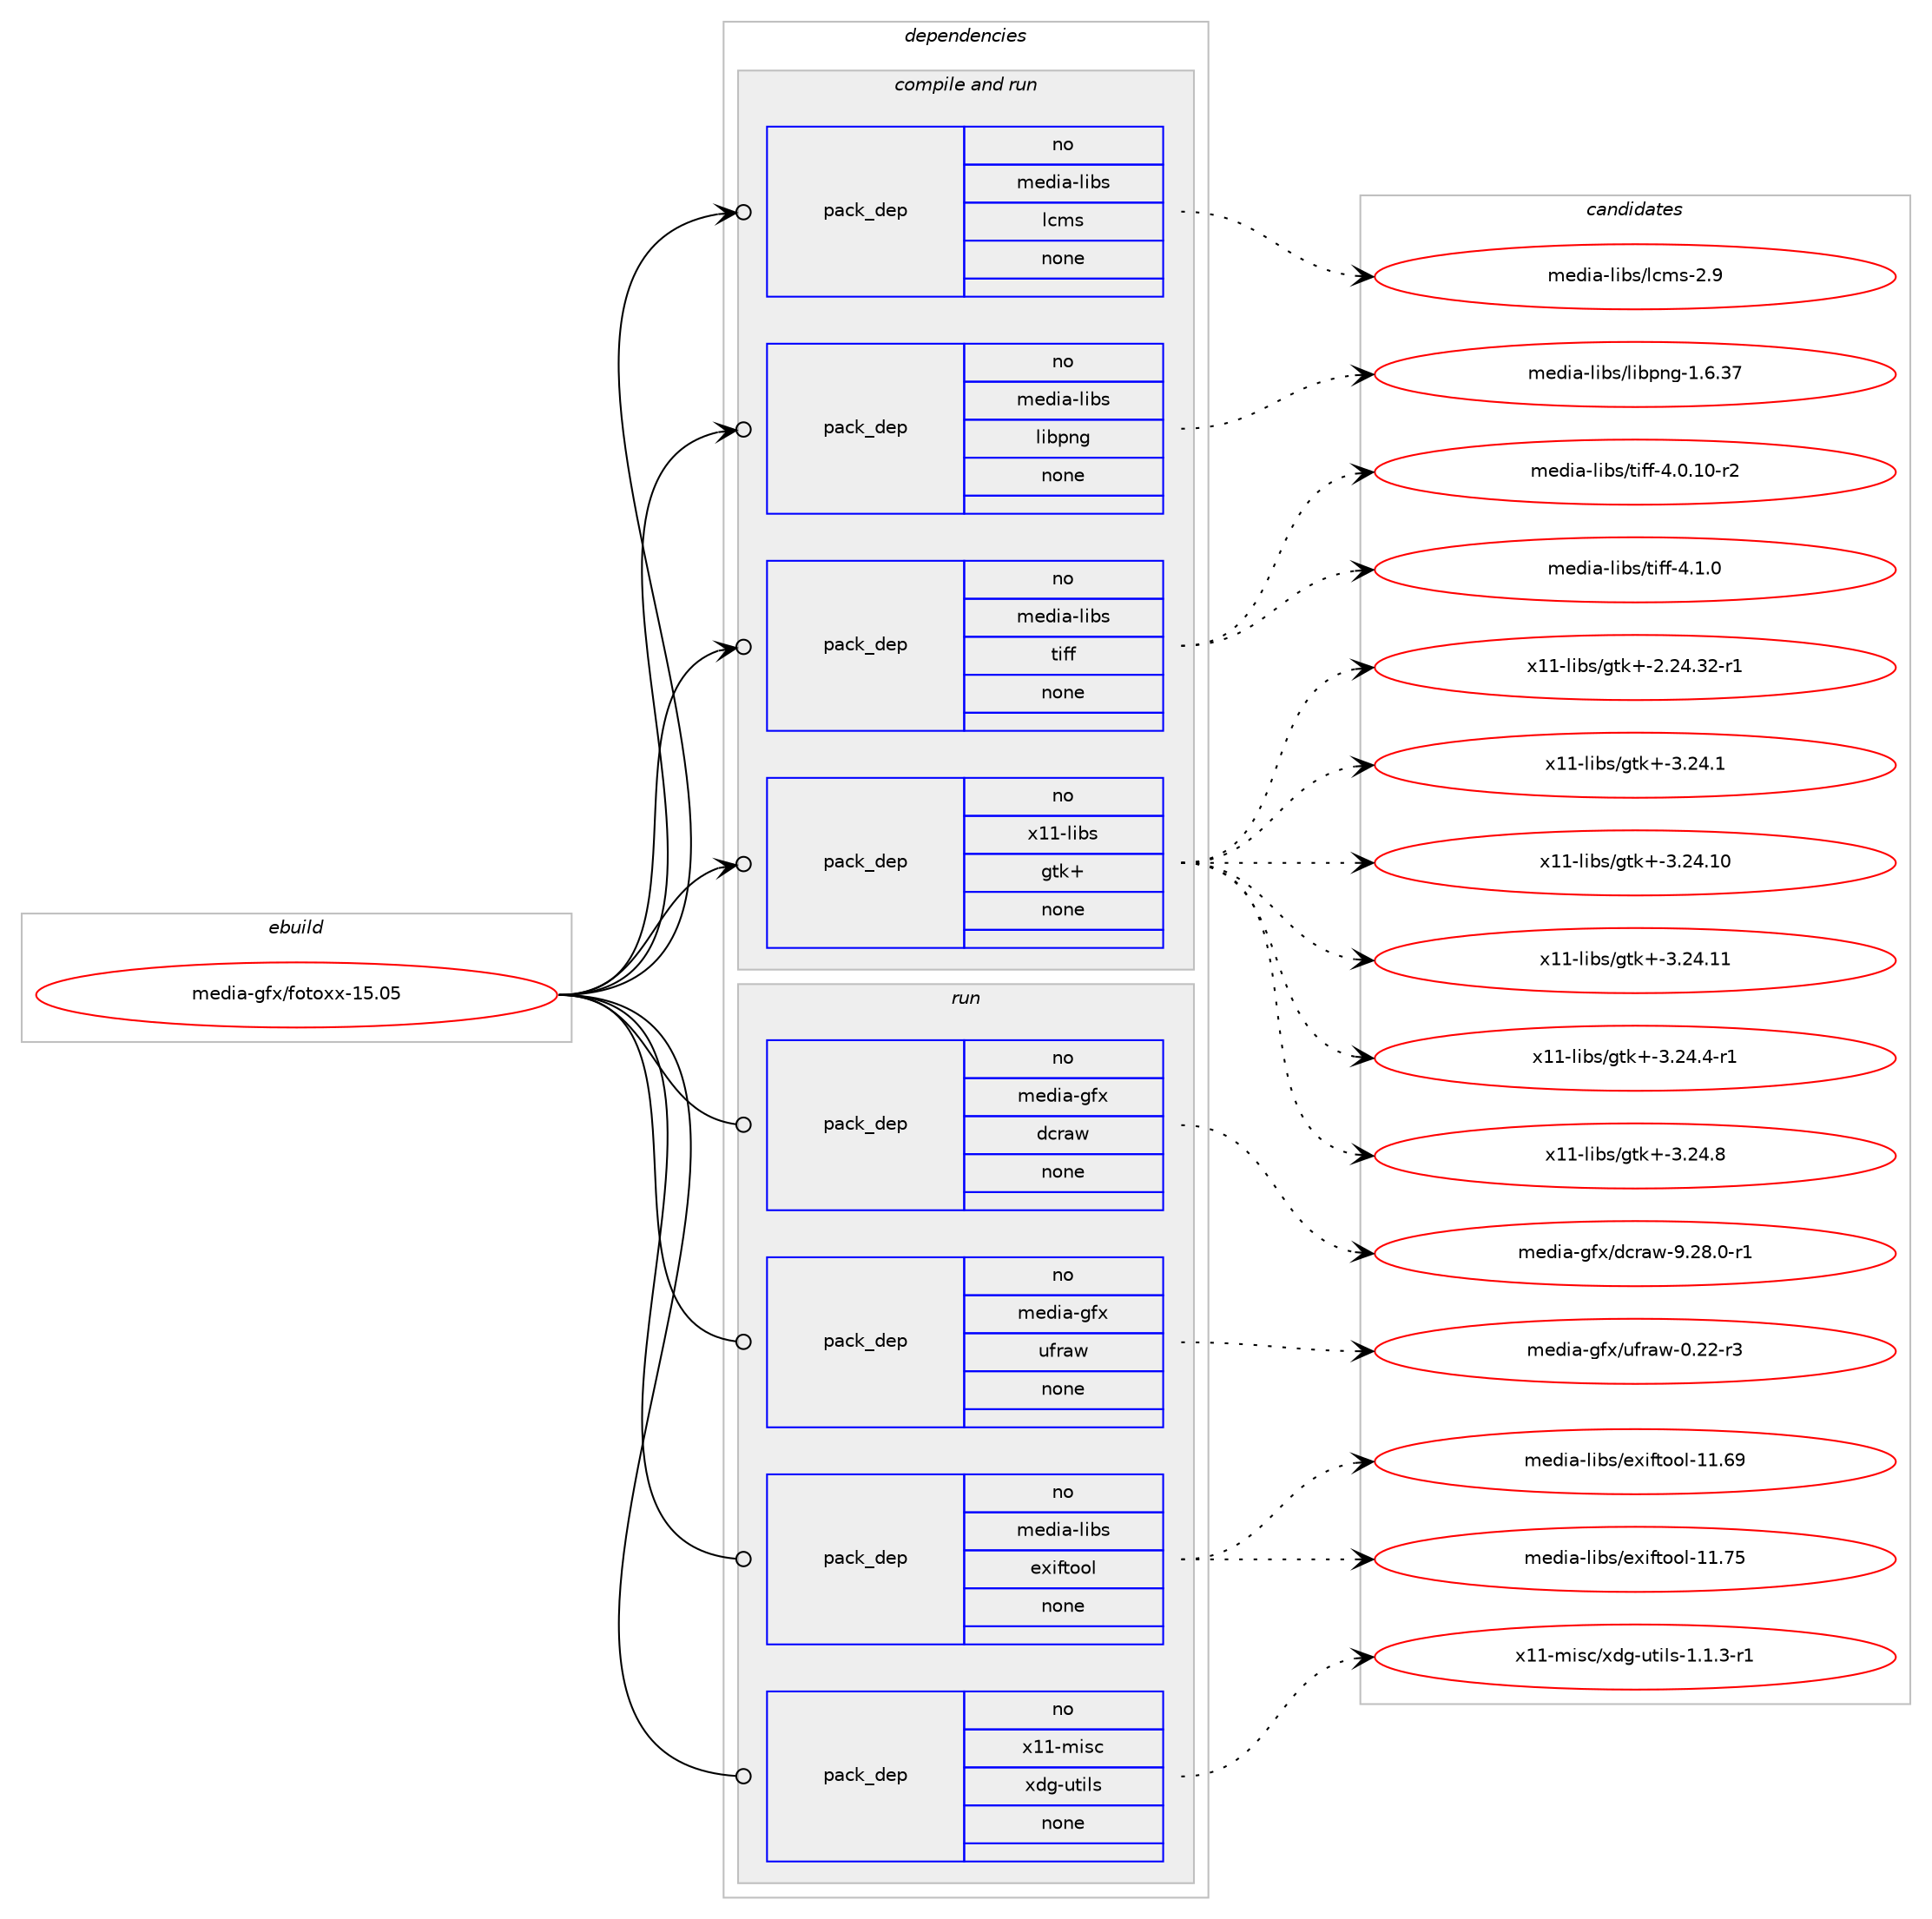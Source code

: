 digraph prolog {

# *************
# Graph options
# *************

newrank=true;
concentrate=true;
compound=true;
graph [rankdir=LR,fontname=Helvetica,fontsize=10,ranksep=1.5];#, ranksep=2.5, nodesep=0.2];
edge  [arrowhead=vee];
node  [fontname=Helvetica,fontsize=10];

# **********
# The ebuild
# **********

subgraph cluster_leftcol {
color=gray;
rank=same;
label=<<i>ebuild</i>>;
id [label="media-gfx/fotoxx-15.05", color=red, width=4, href="../media-gfx/fotoxx-15.05.svg"];
}

# ****************
# The dependencies
# ****************

subgraph cluster_midcol {
color=gray;
label=<<i>dependencies</i>>;
subgraph cluster_compile {
fillcolor="#eeeeee";
style=filled;
label=<<i>compile</i>>;
}
subgraph cluster_compileandrun {
fillcolor="#eeeeee";
style=filled;
label=<<i>compile and run</i>>;
subgraph pack576094 {
dependency779303 [label=<<TABLE BORDER="0" CELLBORDER="1" CELLSPACING="0" CELLPADDING="4" WIDTH="220"><TR><TD ROWSPAN="6" CELLPADDING="30">pack_dep</TD></TR><TR><TD WIDTH="110">no</TD></TR><TR><TD>media-libs</TD></TR><TR><TD>lcms</TD></TR><TR><TD>none</TD></TR><TR><TD></TD></TR></TABLE>>, shape=none, color=blue];
}
id:e -> dependency779303:w [weight=20,style="solid",arrowhead="odotvee"];
subgraph pack576095 {
dependency779304 [label=<<TABLE BORDER="0" CELLBORDER="1" CELLSPACING="0" CELLPADDING="4" WIDTH="220"><TR><TD ROWSPAN="6" CELLPADDING="30">pack_dep</TD></TR><TR><TD WIDTH="110">no</TD></TR><TR><TD>media-libs</TD></TR><TR><TD>libpng</TD></TR><TR><TD>none</TD></TR><TR><TD></TD></TR></TABLE>>, shape=none, color=blue];
}
id:e -> dependency779304:w [weight=20,style="solid",arrowhead="odotvee"];
subgraph pack576096 {
dependency779305 [label=<<TABLE BORDER="0" CELLBORDER="1" CELLSPACING="0" CELLPADDING="4" WIDTH="220"><TR><TD ROWSPAN="6" CELLPADDING="30">pack_dep</TD></TR><TR><TD WIDTH="110">no</TD></TR><TR><TD>media-libs</TD></TR><TR><TD>tiff</TD></TR><TR><TD>none</TD></TR><TR><TD></TD></TR></TABLE>>, shape=none, color=blue];
}
id:e -> dependency779305:w [weight=20,style="solid",arrowhead="odotvee"];
subgraph pack576097 {
dependency779306 [label=<<TABLE BORDER="0" CELLBORDER="1" CELLSPACING="0" CELLPADDING="4" WIDTH="220"><TR><TD ROWSPAN="6" CELLPADDING="30">pack_dep</TD></TR><TR><TD WIDTH="110">no</TD></TR><TR><TD>x11-libs</TD></TR><TR><TD>gtk+</TD></TR><TR><TD>none</TD></TR><TR><TD></TD></TR></TABLE>>, shape=none, color=blue];
}
id:e -> dependency779306:w [weight=20,style="solid",arrowhead="odotvee"];
}
subgraph cluster_run {
fillcolor="#eeeeee";
style=filled;
label=<<i>run</i>>;
subgraph pack576098 {
dependency779307 [label=<<TABLE BORDER="0" CELLBORDER="1" CELLSPACING="0" CELLPADDING="4" WIDTH="220"><TR><TD ROWSPAN="6" CELLPADDING="30">pack_dep</TD></TR><TR><TD WIDTH="110">no</TD></TR><TR><TD>media-gfx</TD></TR><TR><TD>dcraw</TD></TR><TR><TD>none</TD></TR><TR><TD></TD></TR></TABLE>>, shape=none, color=blue];
}
id:e -> dependency779307:w [weight=20,style="solid",arrowhead="odot"];
subgraph pack576099 {
dependency779308 [label=<<TABLE BORDER="0" CELLBORDER="1" CELLSPACING="0" CELLPADDING="4" WIDTH="220"><TR><TD ROWSPAN="6" CELLPADDING="30">pack_dep</TD></TR><TR><TD WIDTH="110">no</TD></TR><TR><TD>media-gfx</TD></TR><TR><TD>ufraw</TD></TR><TR><TD>none</TD></TR><TR><TD></TD></TR></TABLE>>, shape=none, color=blue];
}
id:e -> dependency779308:w [weight=20,style="solid",arrowhead="odot"];
subgraph pack576100 {
dependency779309 [label=<<TABLE BORDER="0" CELLBORDER="1" CELLSPACING="0" CELLPADDING="4" WIDTH="220"><TR><TD ROWSPAN="6" CELLPADDING="30">pack_dep</TD></TR><TR><TD WIDTH="110">no</TD></TR><TR><TD>media-libs</TD></TR><TR><TD>exiftool</TD></TR><TR><TD>none</TD></TR><TR><TD></TD></TR></TABLE>>, shape=none, color=blue];
}
id:e -> dependency779309:w [weight=20,style="solid",arrowhead="odot"];
subgraph pack576101 {
dependency779310 [label=<<TABLE BORDER="0" CELLBORDER="1" CELLSPACING="0" CELLPADDING="4" WIDTH="220"><TR><TD ROWSPAN="6" CELLPADDING="30">pack_dep</TD></TR><TR><TD WIDTH="110">no</TD></TR><TR><TD>x11-misc</TD></TR><TR><TD>xdg-utils</TD></TR><TR><TD>none</TD></TR><TR><TD></TD></TR></TABLE>>, shape=none, color=blue];
}
id:e -> dependency779310:w [weight=20,style="solid",arrowhead="odot"];
}
}

# **************
# The candidates
# **************

subgraph cluster_choices {
rank=same;
color=gray;
label=<<i>candidates</i>>;

subgraph choice576094 {
color=black;
nodesep=1;
choice109101100105974510810598115471089910911545504657 [label="media-libs/lcms-2.9", color=red, width=4,href="../media-libs/lcms-2.9.svg"];
dependency779303:e -> choice109101100105974510810598115471089910911545504657:w [style=dotted,weight="100"];
}
subgraph choice576095 {
color=black;
nodesep=1;
choice109101100105974510810598115471081059811211010345494654465155 [label="media-libs/libpng-1.6.37", color=red, width=4,href="../media-libs/libpng-1.6.37.svg"];
dependency779304:e -> choice109101100105974510810598115471081059811211010345494654465155:w [style=dotted,weight="100"];
}
subgraph choice576096 {
color=black;
nodesep=1;
choice10910110010597451081059811547116105102102455246484649484511450 [label="media-libs/tiff-4.0.10-r2", color=red, width=4,href="../media-libs/tiff-4.0.10-r2.svg"];
choice10910110010597451081059811547116105102102455246494648 [label="media-libs/tiff-4.1.0", color=red, width=4,href="../media-libs/tiff-4.1.0.svg"];
dependency779305:e -> choice10910110010597451081059811547116105102102455246484649484511450:w [style=dotted,weight="100"];
dependency779305:e -> choice10910110010597451081059811547116105102102455246494648:w [style=dotted,weight="100"];
}
subgraph choice576097 {
color=black;
nodesep=1;
choice12049494510810598115471031161074345504650524651504511449 [label="x11-libs/gtk+-2.24.32-r1", color=red, width=4,href="../x11-libs/gtk+-2.24.32-r1.svg"];
choice12049494510810598115471031161074345514650524649 [label="x11-libs/gtk+-3.24.1", color=red, width=4,href="../x11-libs/gtk+-3.24.1.svg"];
choice1204949451081059811547103116107434551465052464948 [label="x11-libs/gtk+-3.24.10", color=red, width=4,href="../x11-libs/gtk+-3.24.10.svg"];
choice1204949451081059811547103116107434551465052464949 [label="x11-libs/gtk+-3.24.11", color=red, width=4,href="../x11-libs/gtk+-3.24.11.svg"];
choice120494945108105981154710311610743455146505246524511449 [label="x11-libs/gtk+-3.24.4-r1", color=red, width=4,href="../x11-libs/gtk+-3.24.4-r1.svg"];
choice12049494510810598115471031161074345514650524656 [label="x11-libs/gtk+-3.24.8", color=red, width=4,href="../x11-libs/gtk+-3.24.8.svg"];
dependency779306:e -> choice12049494510810598115471031161074345504650524651504511449:w [style=dotted,weight="100"];
dependency779306:e -> choice12049494510810598115471031161074345514650524649:w [style=dotted,weight="100"];
dependency779306:e -> choice1204949451081059811547103116107434551465052464948:w [style=dotted,weight="100"];
dependency779306:e -> choice1204949451081059811547103116107434551465052464949:w [style=dotted,weight="100"];
dependency779306:e -> choice120494945108105981154710311610743455146505246524511449:w [style=dotted,weight="100"];
dependency779306:e -> choice12049494510810598115471031161074345514650524656:w [style=dotted,weight="100"];
}
subgraph choice576098 {
color=black;
nodesep=1;
choice1091011001059745103102120471009911497119455746505646484511449 [label="media-gfx/dcraw-9.28.0-r1", color=red, width=4,href="../media-gfx/dcraw-9.28.0-r1.svg"];
dependency779307:e -> choice1091011001059745103102120471009911497119455746505646484511449:w [style=dotted,weight="100"];
}
subgraph choice576099 {
color=black;
nodesep=1;
choice1091011001059745103102120471171021149711945484650504511451 [label="media-gfx/ufraw-0.22-r3", color=red, width=4,href="../media-gfx/ufraw-0.22-r3.svg"];
dependency779308:e -> choice1091011001059745103102120471171021149711945484650504511451:w [style=dotted,weight="100"];
}
subgraph choice576100 {
color=black;
nodesep=1;
choice10910110010597451081059811547101120105102116111111108454949465457 [label="media-libs/exiftool-11.69", color=red, width=4,href="../media-libs/exiftool-11.69.svg"];
choice10910110010597451081059811547101120105102116111111108454949465553 [label="media-libs/exiftool-11.75", color=red, width=4,href="../media-libs/exiftool-11.75.svg"];
dependency779309:e -> choice10910110010597451081059811547101120105102116111111108454949465457:w [style=dotted,weight="100"];
dependency779309:e -> choice10910110010597451081059811547101120105102116111111108454949465553:w [style=dotted,weight="100"];
}
subgraph choice576101 {
color=black;
nodesep=1;
choice1204949451091051159947120100103451171161051081154549464946514511449 [label="x11-misc/xdg-utils-1.1.3-r1", color=red, width=4,href="../x11-misc/xdg-utils-1.1.3-r1.svg"];
dependency779310:e -> choice1204949451091051159947120100103451171161051081154549464946514511449:w [style=dotted,weight="100"];
}
}

}
